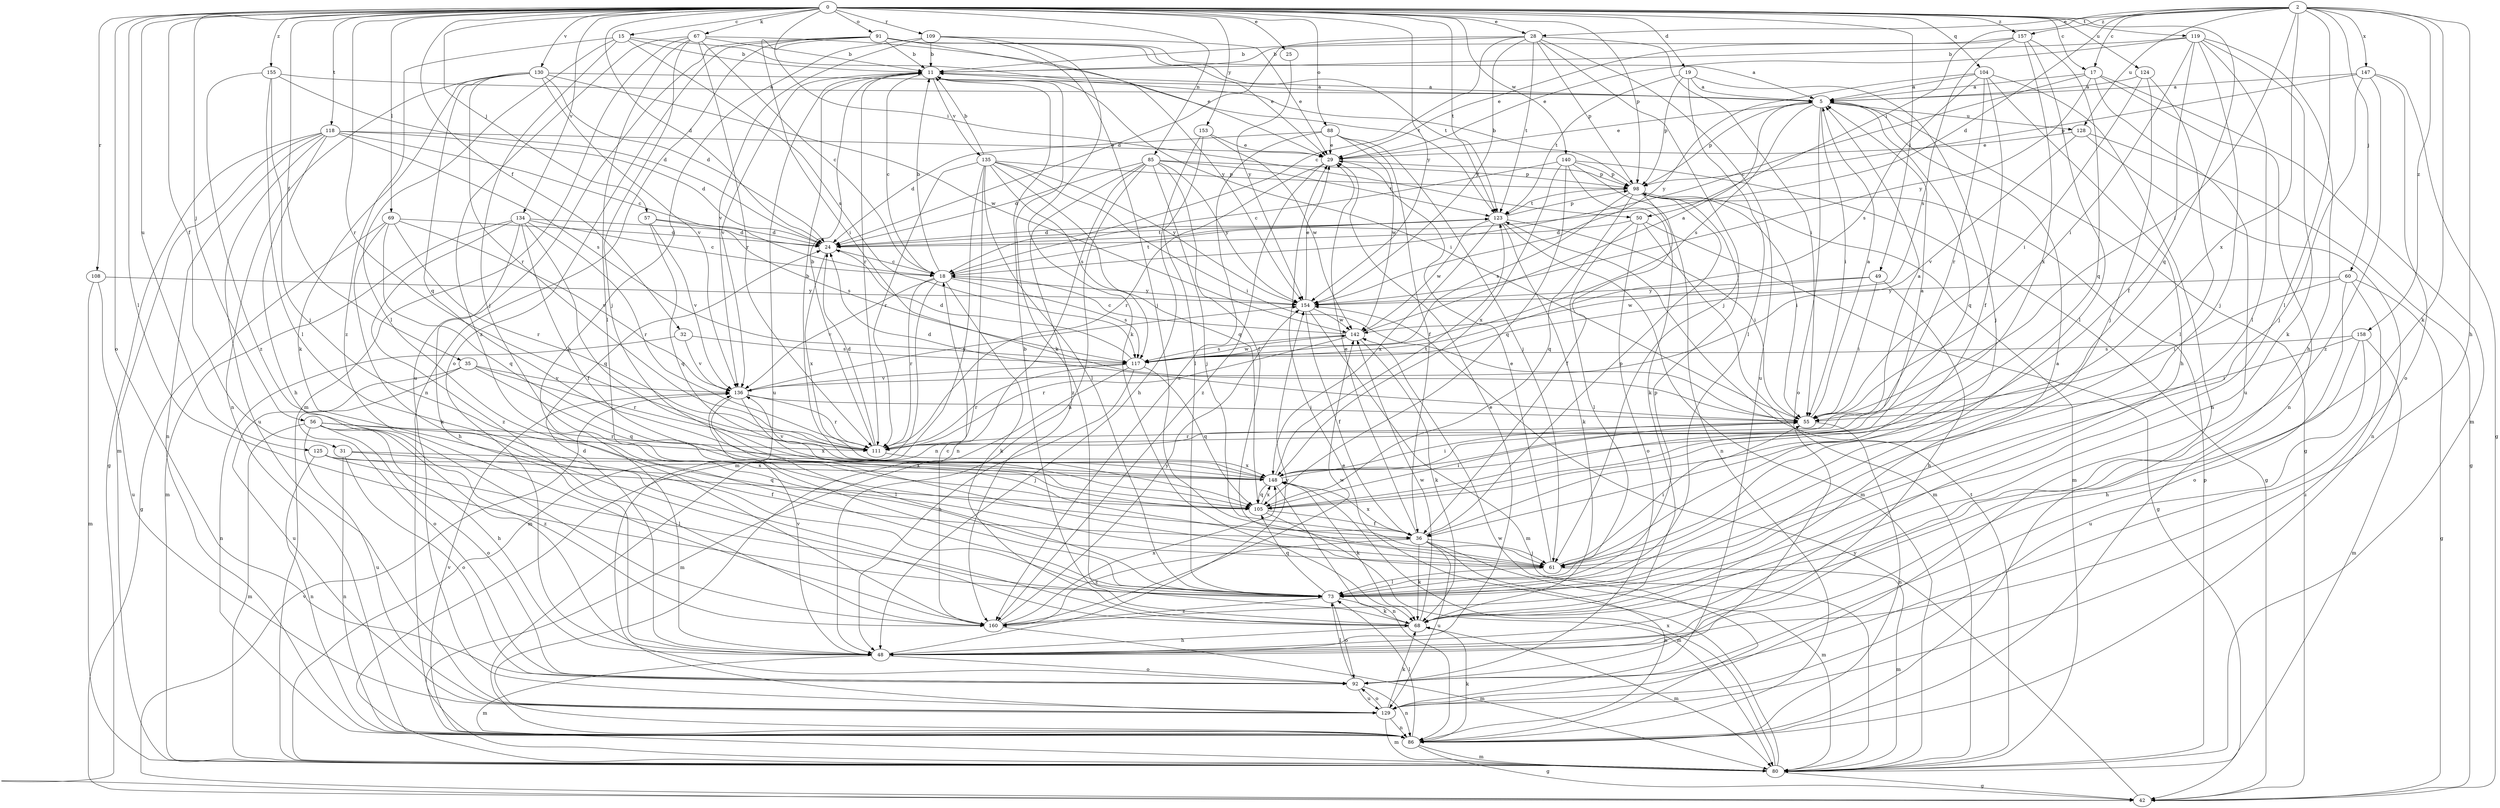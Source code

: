 strict digraph  {
0;
2;
5;
11;
15;
17;
18;
19;
24;
25;
28;
29;
31;
32;
35;
36;
42;
48;
49;
50;
55;
56;
57;
60;
61;
67;
68;
69;
73;
80;
85;
86;
88;
91;
92;
98;
104;
105;
108;
109;
111;
117;
118;
119;
123;
124;
125;
128;
129;
130;
134;
135;
136;
140;
142;
147;
148;
153;
154;
155;
157;
158;
160;
0 -> 15  [label=c];
0 -> 17  [label=c];
0 -> 19  [label=d];
0 -> 24  [label=d];
0 -> 25  [label=e];
0 -> 28  [label=e];
0 -> 31  [label=f];
0 -> 32  [label=f];
0 -> 35  [label=f];
0 -> 49  [label=i];
0 -> 50  [label=i];
0 -> 56  [label=j];
0 -> 57  [label=j];
0 -> 67  [label=k];
0 -> 69  [label=l];
0 -> 73  [label=l];
0 -> 85  [label=n];
0 -> 88  [label=o];
0 -> 91  [label=o];
0 -> 92  [label=o];
0 -> 98  [label=p];
0 -> 104  [label=q];
0 -> 105  [label=q];
0 -> 108  [label=r];
0 -> 109  [label=r];
0 -> 111  [label=r];
0 -> 118  [label=t];
0 -> 119  [label=t];
0 -> 123  [label=t];
0 -> 124  [label=u];
0 -> 125  [label=u];
0 -> 130  [label=v];
0 -> 134  [label=v];
0 -> 140  [label=w];
0 -> 153  [label=y];
0 -> 154  [label=y];
0 -> 155  [label=z];
0 -> 157  [label=z];
2 -> 17  [label=c];
2 -> 24  [label=d];
2 -> 28  [label=e];
2 -> 48  [label=h];
2 -> 50  [label=i];
2 -> 55  [label=i];
2 -> 60  [label=j];
2 -> 68  [label=k];
2 -> 73  [label=l];
2 -> 128  [label=u];
2 -> 147  [label=x];
2 -> 148  [label=x];
2 -> 157  [label=z];
2 -> 158  [label=z];
5 -> 29  [label=e];
5 -> 42  [label=g];
5 -> 55  [label=i];
5 -> 92  [label=o];
5 -> 98  [label=p];
5 -> 105  [label=q];
5 -> 117  [label=s];
5 -> 128  [label=u];
11 -> 5  [label=a];
11 -> 18  [label=c];
11 -> 55  [label=i];
11 -> 68  [label=k];
11 -> 111  [label=r];
11 -> 129  [label=u];
11 -> 135  [label=v];
11 -> 136  [label=v];
15 -> 11  [label=b];
15 -> 61  [label=j];
15 -> 73  [label=l];
15 -> 117  [label=s];
15 -> 123  [label=t];
15 -> 160  [label=z];
17 -> 5  [label=a];
17 -> 18  [label=c];
17 -> 80  [label=m];
17 -> 86  [label=n];
17 -> 129  [label=u];
17 -> 154  [label=y];
18 -> 11  [label=b];
18 -> 68  [label=k];
18 -> 80  [label=m];
18 -> 111  [label=r];
18 -> 117  [label=s];
18 -> 123  [label=t];
18 -> 136  [label=v];
18 -> 154  [label=y];
19 -> 5  [label=a];
19 -> 61  [label=j];
19 -> 73  [label=l];
19 -> 98  [label=p];
19 -> 123  [label=t];
24 -> 18  [label=c];
24 -> 123  [label=t];
24 -> 148  [label=x];
25 -> 154  [label=y];
28 -> 11  [label=b];
28 -> 18  [label=c];
28 -> 24  [label=d];
28 -> 55  [label=i];
28 -> 61  [label=j];
28 -> 98  [label=p];
28 -> 123  [label=t];
28 -> 129  [label=u];
28 -> 154  [label=y];
29 -> 98  [label=p];
29 -> 111  [label=r];
29 -> 160  [label=z];
31 -> 36  [label=f];
31 -> 86  [label=n];
31 -> 92  [label=o];
31 -> 148  [label=x];
32 -> 86  [label=n];
32 -> 117  [label=s];
32 -> 136  [label=v];
35 -> 92  [label=o];
35 -> 105  [label=q];
35 -> 111  [label=r];
35 -> 129  [label=u];
35 -> 136  [label=v];
36 -> 29  [label=e];
36 -> 61  [label=j];
36 -> 68  [label=k];
36 -> 80  [label=m];
36 -> 86  [label=n];
36 -> 98  [label=p];
36 -> 129  [label=u];
36 -> 148  [label=x];
36 -> 160  [label=z];
42 -> 136  [label=v];
42 -> 154  [label=y];
48 -> 24  [label=d];
48 -> 29  [label=e];
48 -> 80  [label=m];
48 -> 92  [label=o];
48 -> 136  [label=v];
48 -> 154  [label=y];
49 -> 48  [label=h];
49 -> 55  [label=i];
49 -> 142  [label=w];
49 -> 154  [label=y];
50 -> 24  [label=d];
50 -> 42  [label=g];
50 -> 73  [label=l];
50 -> 80  [label=m];
50 -> 92  [label=o];
55 -> 5  [label=a];
55 -> 24  [label=d];
55 -> 86  [label=n];
55 -> 111  [label=r];
56 -> 48  [label=h];
56 -> 80  [label=m];
56 -> 92  [label=o];
56 -> 111  [label=r];
56 -> 129  [label=u];
56 -> 148  [label=x];
56 -> 160  [label=z];
57 -> 24  [label=d];
57 -> 105  [label=q];
57 -> 117  [label=s];
57 -> 136  [label=v];
60 -> 42  [label=g];
60 -> 55  [label=i];
60 -> 92  [label=o];
60 -> 129  [label=u];
60 -> 154  [label=y];
61 -> 29  [label=e];
61 -> 55  [label=i];
61 -> 73  [label=l];
61 -> 80  [label=m];
67 -> 11  [label=b];
67 -> 18  [label=c];
67 -> 29  [label=e];
67 -> 61  [label=j];
67 -> 73  [label=l];
67 -> 80  [label=m];
67 -> 111  [label=r];
67 -> 160  [label=z];
68 -> 5  [label=a];
68 -> 11  [label=b];
68 -> 48  [label=h];
68 -> 80  [label=m];
68 -> 142  [label=w];
69 -> 24  [label=d];
69 -> 42  [label=g];
69 -> 68  [label=k];
69 -> 105  [label=q];
69 -> 111  [label=r];
69 -> 136  [label=v];
73 -> 68  [label=k];
73 -> 92  [label=o];
73 -> 98  [label=p];
73 -> 105  [label=q];
73 -> 160  [label=z];
80 -> 29  [label=e];
80 -> 42  [label=g];
80 -> 98  [label=p];
80 -> 123  [label=t];
80 -> 148  [label=x];
85 -> 24  [label=d];
85 -> 36  [label=f];
85 -> 48  [label=h];
85 -> 61  [label=j];
85 -> 86  [label=n];
85 -> 98  [label=p];
85 -> 123  [label=t];
85 -> 154  [label=y];
85 -> 160  [label=z];
86 -> 42  [label=g];
86 -> 68  [label=k];
86 -> 73  [label=l];
86 -> 80  [label=m];
86 -> 136  [label=v];
86 -> 142  [label=w];
88 -> 24  [label=d];
88 -> 29  [label=e];
88 -> 36  [label=f];
88 -> 61  [label=j];
88 -> 142  [label=w];
88 -> 160  [label=z];
91 -> 5  [label=a];
91 -> 11  [label=b];
91 -> 29  [label=e];
91 -> 55  [label=i];
91 -> 86  [label=n];
91 -> 92  [label=o];
91 -> 123  [label=t];
91 -> 129  [label=u];
91 -> 154  [label=y];
92 -> 73  [label=l];
92 -> 86  [label=n];
92 -> 129  [label=u];
98 -> 11  [label=b];
98 -> 36  [label=f];
98 -> 55  [label=i];
98 -> 80  [label=m];
98 -> 105  [label=q];
98 -> 117  [label=s];
98 -> 123  [label=t];
104 -> 5  [label=a];
104 -> 36  [label=f];
104 -> 48  [label=h];
104 -> 86  [label=n];
104 -> 111  [label=r];
104 -> 117  [label=s];
104 -> 154  [label=y];
105 -> 36  [label=f];
105 -> 55  [label=i];
105 -> 80  [label=m];
105 -> 148  [label=x];
108 -> 80  [label=m];
108 -> 129  [label=u];
108 -> 154  [label=y];
109 -> 11  [label=b];
109 -> 29  [label=e];
109 -> 48  [label=h];
109 -> 61  [label=j];
109 -> 68  [label=k];
109 -> 136  [label=v];
111 -> 5  [label=a];
111 -> 11  [label=b];
111 -> 24  [label=d];
111 -> 148  [label=x];
117 -> 24  [label=d];
117 -> 48  [label=h];
117 -> 80  [label=m];
117 -> 105  [label=q];
117 -> 111  [label=r];
117 -> 136  [label=v];
117 -> 142  [label=w];
118 -> 18  [label=c];
118 -> 24  [label=d];
118 -> 29  [label=e];
118 -> 42  [label=g];
118 -> 48  [label=h];
118 -> 80  [label=m];
118 -> 86  [label=n];
118 -> 117  [label=s];
118 -> 129  [label=u];
119 -> 11  [label=b];
119 -> 29  [label=e];
119 -> 36  [label=f];
119 -> 48  [label=h];
119 -> 55  [label=i];
119 -> 61  [label=j];
119 -> 68  [label=k];
119 -> 73  [label=l];
123 -> 24  [label=d];
123 -> 55  [label=i];
123 -> 68  [label=k];
123 -> 80  [label=m];
123 -> 98  [label=p];
123 -> 142  [label=w];
123 -> 148  [label=x];
124 -> 5  [label=a];
124 -> 55  [label=i];
124 -> 61  [label=j];
124 -> 73  [label=l];
125 -> 73  [label=l];
125 -> 86  [label=n];
125 -> 105  [label=q];
125 -> 148  [label=x];
128 -> 29  [label=e];
128 -> 42  [label=g];
128 -> 86  [label=n];
128 -> 136  [label=v];
129 -> 68  [label=k];
129 -> 80  [label=m];
129 -> 86  [label=n];
129 -> 92  [label=o];
130 -> 5  [label=a];
130 -> 24  [label=d];
130 -> 68  [label=k];
130 -> 86  [label=n];
130 -> 105  [label=q];
130 -> 111  [label=r];
130 -> 136  [label=v];
130 -> 142  [label=w];
134 -> 18  [label=c];
134 -> 24  [label=d];
134 -> 36  [label=f];
134 -> 48  [label=h];
134 -> 80  [label=m];
134 -> 105  [label=q];
134 -> 111  [label=r];
134 -> 160  [label=z];
135 -> 11  [label=b];
135 -> 55  [label=i];
135 -> 73  [label=l];
135 -> 80  [label=m];
135 -> 86  [label=n];
135 -> 98  [label=p];
135 -> 105  [label=q];
135 -> 111  [label=r];
135 -> 117  [label=s];
135 -> 154  [label=y];
136 -> 55  [label=i];
136 -> 61  [label=j];
136 -> 73  [label=l];
136 -> 111  [label=r];
136 -> 154  [label=y];
140 -> 18  [label=c];
140 -> 42  [label=g];
140 -> 68  [label=k];
140 -> 86  [label=n];
140 -> 98  [label=p];
140 -> 105  [label=q];
140 -> 148  [label=x];
142 -> 5  [label=a];
142 -> 18  [label=c];
142 -> 68  [label=k];
142 -> 111  [label=r];
142 -> 117  [label=s];
147 -> 5  [label=a];
147 -> 42  [label=g];
147 -> 61  [label=j];
147 -> 92  [label=o];
147 -> 98  [label=p];
147 -> 160  [label=z];
148 -> 5  [label=a];
148 -> 11  [label=b];
148 -> 55  [label=i];
148 -> 68  [label=k];
148 -> 86  [label=n];
148 -> 105  [label=q];
148 -> 123  [label=t];
148 -> 136  [label=v];
153 -> 29  [label=e];
153 -> 48  [label=h];
153 -> 73  [label=l];
153 -> 142  [label=w];
154 -> 29  [label=e];
154 -> 36  [label=f];
154 -> 80  [label=m];
154 -> 142  [label=w];
155 -> 5  [label=a];
155 -> 24  [label=d];
155 -> 61  [label=j];
155 -> 73  [label=l];
155 -> 160  [label=z];
157 -> 11  [label=b];
157 -> 29  [label=e];
157 -> 73  [label=l];
157 -> 105  [label=q];
157 -> 117  [label=s];
157 -> 148  [label=x];
158 -> 48  [label=h];
158 -> 55  [label=i];
158 -> 80  [label=m];
158 -> 117  [label=s];
158 -> 129  [label=u];
160 -> 18  [label=c];
160 -> 80  [label=m];
160 -> 142  [label=w];
160 -> 148  [label=x];
160 -> 154  [label=y];
}
